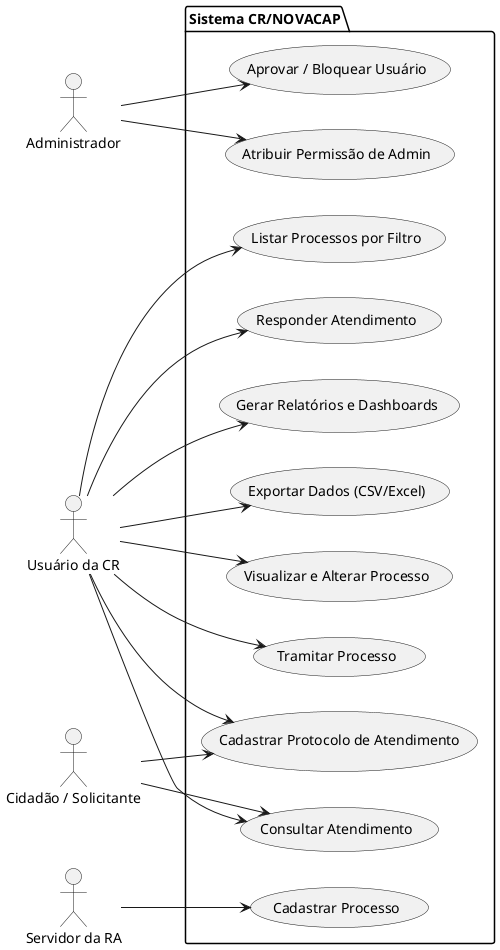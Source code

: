
@startuml

left to right direction
actor "Administrador" as Admin
actor "Usuário da CR" as CR
actor "Servidor da RA" as RA
actor "Cidadão / Solicitante" as Cid

package "Sistema CR/NOVACAP" {

  usecase "Cadastrar Processo" as UC1
  usecase "Visualizar e Alterar Processo" as UC2
  usecase "Tramitar Processo" as UC3
  usecase "Listar Processos por Filtro" as UC4
  usecase "Cadastrar Protocolo de Atendimento" as UC5
  usecase "Responder Atendimento" as UC6
  usecase "Consultar Atendimento" as UC7
  usecase "Gerar Relatórios e Dashboards" as UC8
  usecase "Exportar Dados (CSV/Excel)" as UC9
  usecase "Aprovar / Bloquear Usuário" as UC10
  usecase "Atribuir Permissão de Admin" as UC11

}

RA --> UC1
CR --> UC2
CR --> UC3
CR --> UC4
CR --> UC5
CR --> UC6
CR --> UC7
CR --> UC8
CR --> UC9

Admin --> UC10
Admin --> UC11

Cid --> UC5
Cid --> UC7

@enduml

